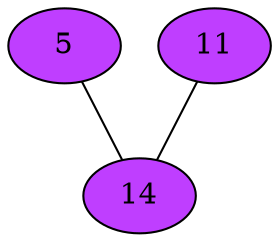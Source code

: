 strict graph {
5[label="5" style=filled fillcolor="darkorchid1"];
5 -- 14
11[label="11" style=filled fillcolor="darkorchid1"];
11 -- 14
14[label="14" style=filled fillcolor="darkorchid1"];
14 -- 5
14 -- 11
}